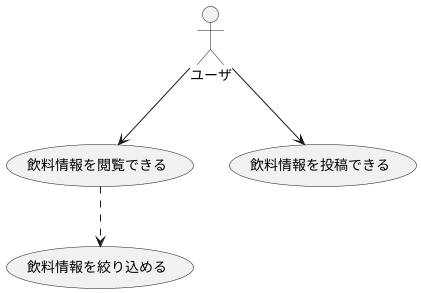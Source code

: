 @startuml

actor ユーザ

ユーザ --> (飲料情報を閲覧できる)
ユーザ --> (飲料情報を投稿できる)
(飲料情報を閲覧できる) ..> (飲料情報を絞り込める)

@enduml
